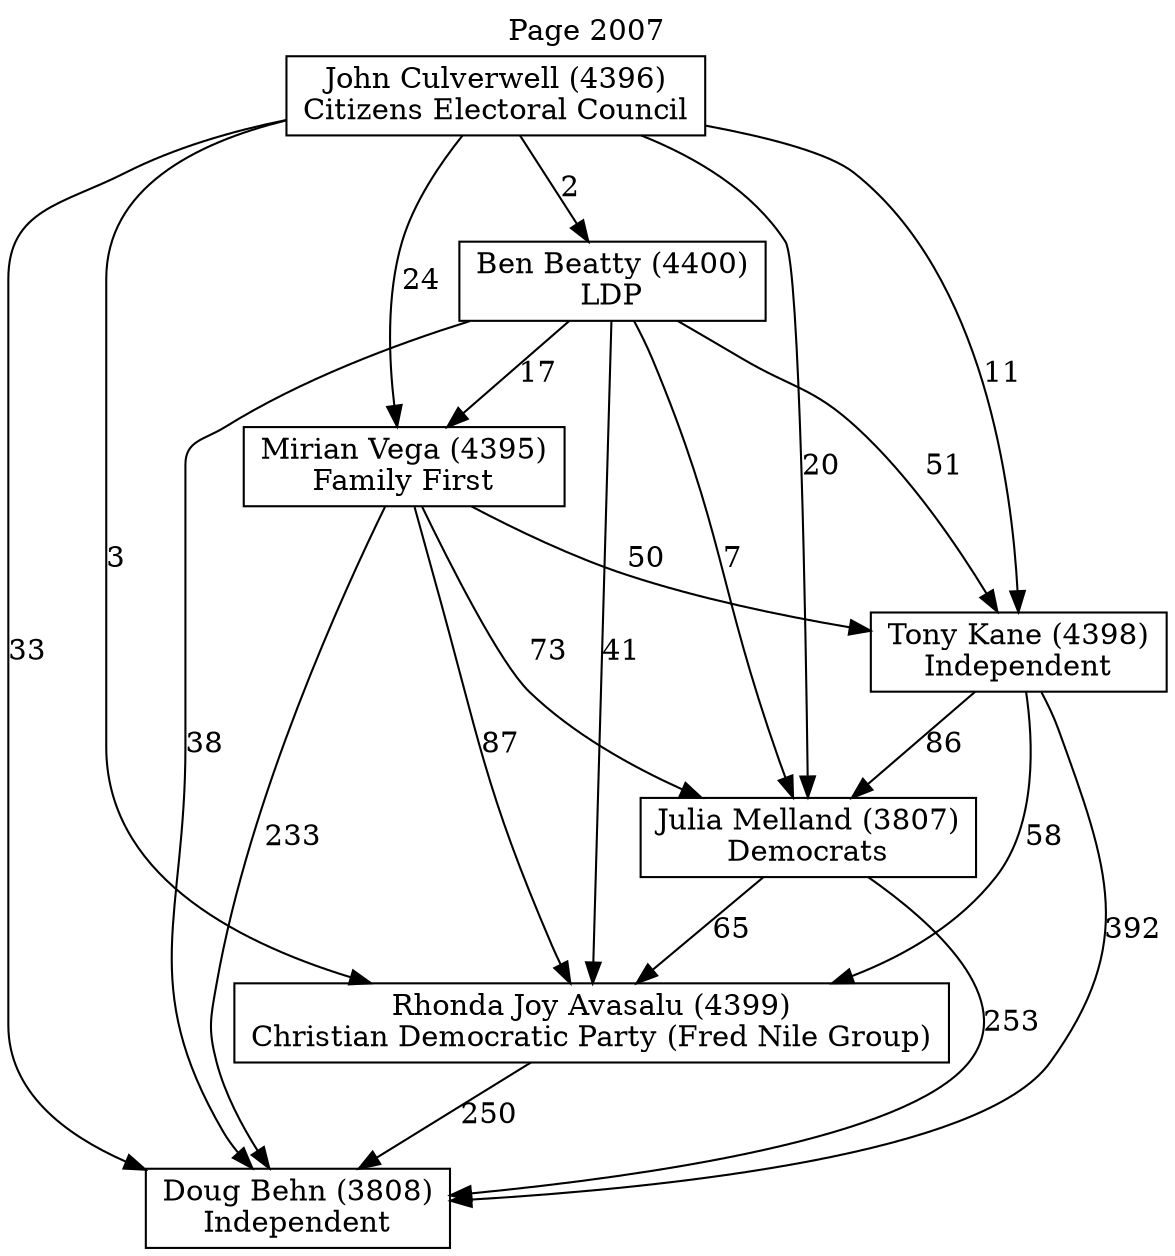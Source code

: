 // House preference flow
digraph "Doug Behn (3808)_Page_2007" {
	graph [label="Page 2007" labelloc=t mclimit=10]
	node [shape=box]
	"Doug Behn (3808)" [label="Doug Behn (3808)
Independent"]
	"Rhonda Joy Avasalu (4399)" [label="Rhonda Joy Avasalu (4399)
Christian Democratic Party (Fred Nile Group)"]
	"Julia Melland (3807)" [label="Julia Melland (3807)
Democrats"]
	"Tony Kane (4398)" [label="Tony Kane (4398)
Independent"]
	"Mirian Vega (4395)" [label="Mirian Vega (4395)
Family First"]
	"Ben Beatty (4400)" [label="Ben Beatty (4400)
LDP"]
	"John Culverwell (4396)" [label="John Culverwell (4396)
Citizens Electoral Council"]
	"Rhonda Joy Avasalu (4399)" -> "Doug Behn (3808)" [label=250]
	"Julia Melland (3807)" -> "Rhonda Joy Avasalu (4399)" [label=65]
	"Tony Kane (4398)" -> "Julia Melland (3807)" [label=86]
	"Mirian Vega (4395)" -> "Tony Kane (4398)" [label=50]
	"Ben Beatty (4400)" -> "Mirian Vega (4395)" [label=17]
	"John Culverwell (4396)" -> "Ben Beatty (4400)" [label=2]
	"Julia Melland (3807)" -> "Doug Behn (3808)" [label=253]
	"Tony Kane (4398)" -> "Doug Behn (3808)" [label=392]
	"Mirian Vega (4395)" -> "Doug Behn (3808)" [label=233]
	"Ben Beatty (4400)" -> "Doug Behn (3808)" [label=38]
	"John Culverwell (4396)" -> "Doug Behn (3808)" [label=33]
	"John Culverwell (4396)" -> "Mirian Vega (4395)" [label=24]
	"Ben Beatty (4400)" -> "Tony Kane (4398)" [label=51]
	"John Culverwell (4396)" -> "Tony Kane (4398)" [label=11]
	"Mirian Vega (4395)" -> "Julia Melland (3807)" [label=73]
	"Ben Beatty (4400)" -> "Julia Melland (3807)" [label=7]
	"John Culverwell (4396)" -> "Julia Melland (3807)" [label=20]
	"Tony Kane (4398)" -> "Rhonda Joy Avasalu (4399)" [label=58]
	"Mirian Vega (4395)" -> "Rhonda Joy Avasalu (4399)" [label=87]
	"Ben Beatty (4400)" -> "Rhonda Joy Avasalu (4399)" [label=41]
	"John Culverwell (4396)" -> "Rhonda Joy Avasalu (4399)" [label=3]
}
